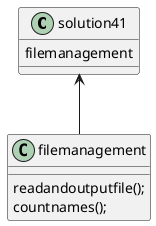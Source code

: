 @startuml
'https://plantuml.com/class-diagram

solution41 <-- filemanagement

class solution41{
filemanagement


}

class filemanagement{
readandoutputfile();
countnames();


}
@enduml